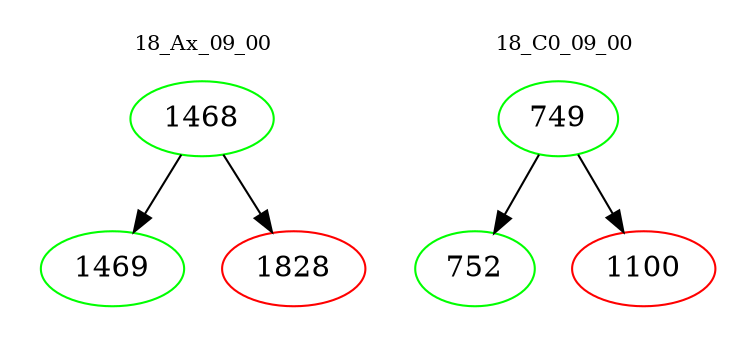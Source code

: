 digraph{
subgraph cluster_0 {
color = white
label = "18_Ax_09_00";
fontsize=10;
T0_1468 [label="1468", color="green"]
T0_1468 -> T0_1469 [color="black"]
T0_1469 [label="1469", color="green"]
T0_1468 -> T0_1828 [color="black"]
T0_1828 [label="1828", color="red"]
}
subgraph cluster_1 {
color = white
label = "18_C0_09_00";
fontsize=10;
T1_749 [label="749", color="green"]
T1_749 -> T1_752 [color="black"]
T1_752 [label="752", color="green"]
T1_749 -> T1_1100 [color="black"]
T1_1100 [label="1100", color="red"]
}
}
